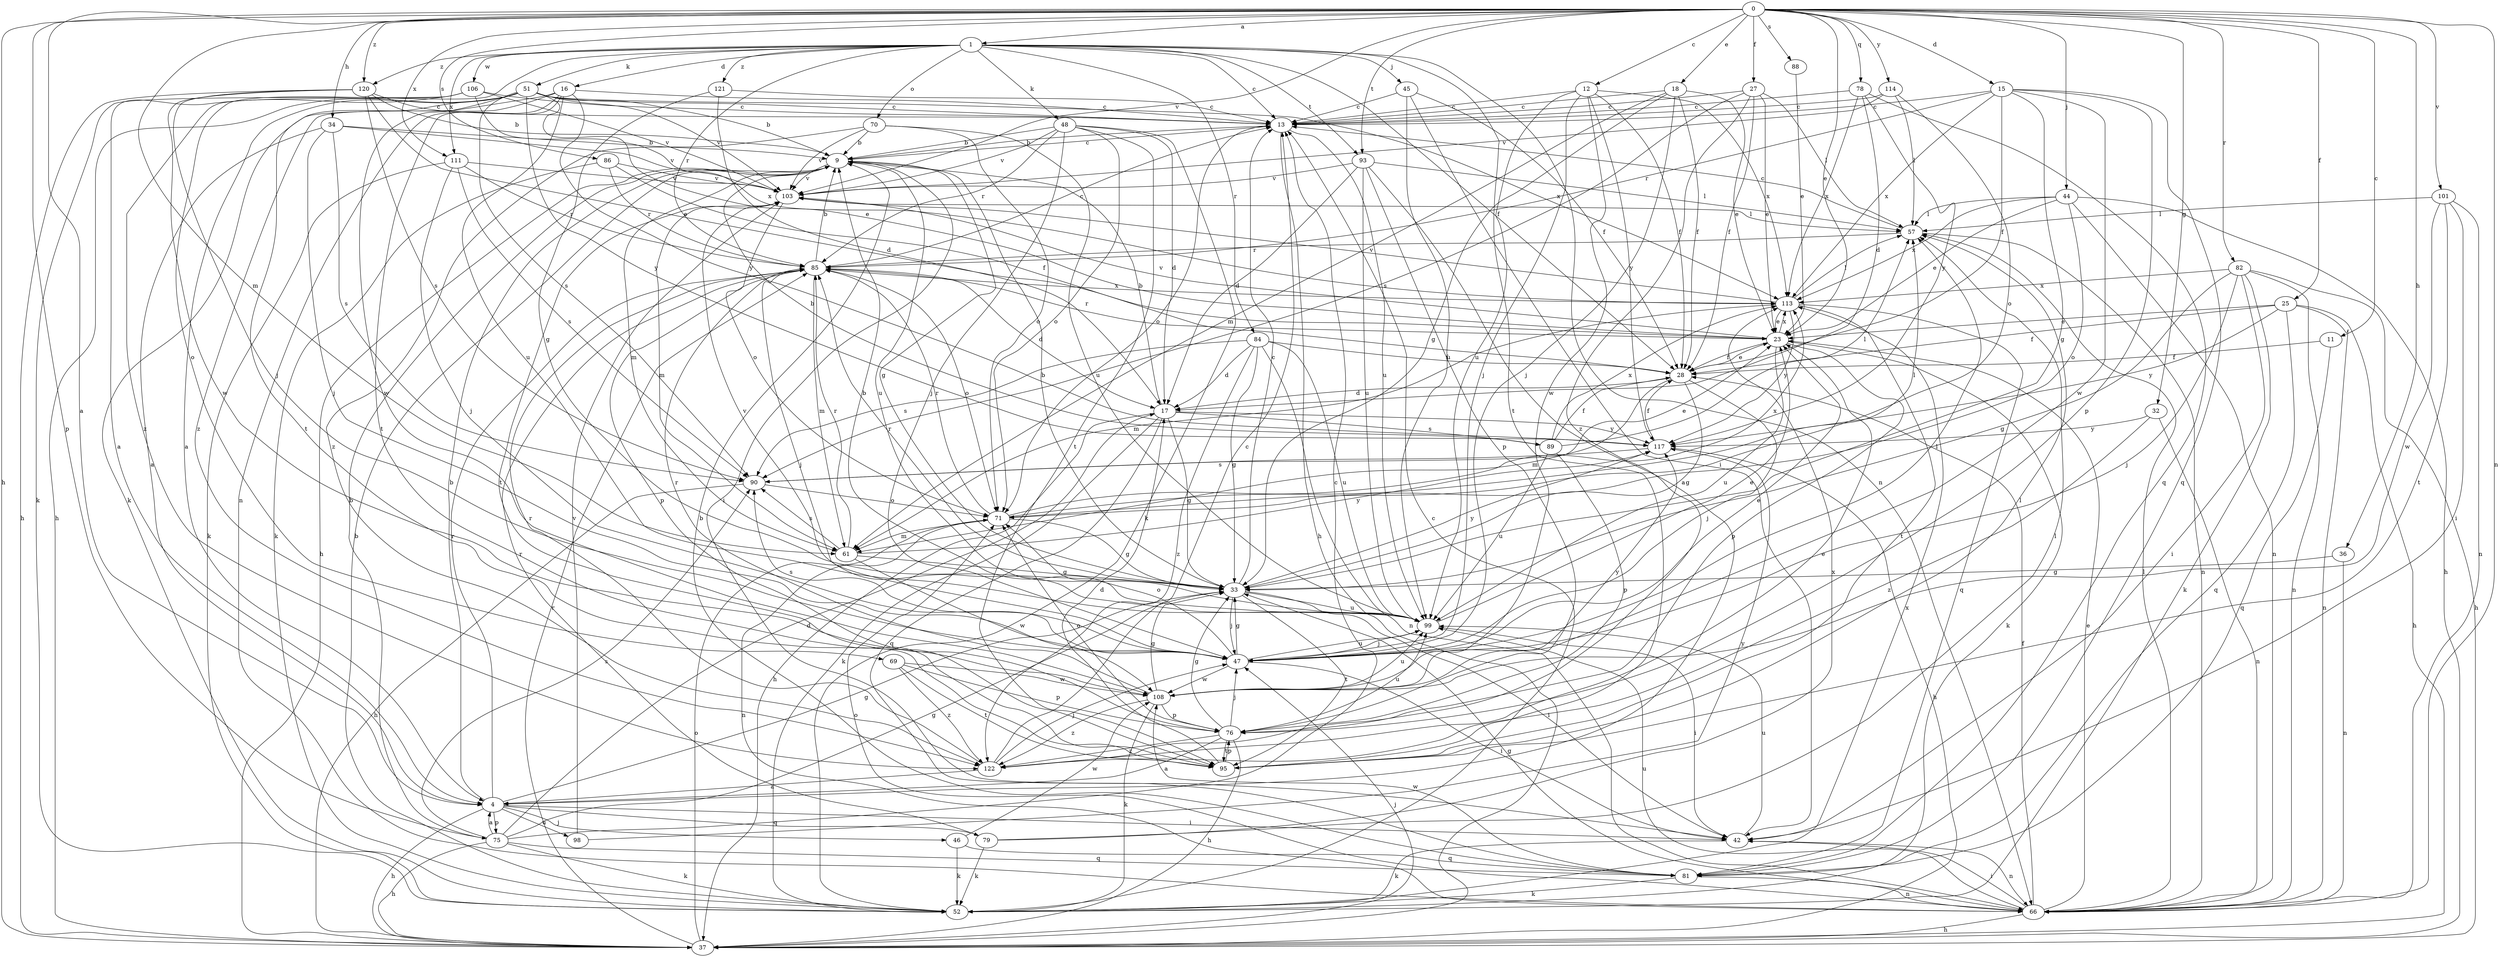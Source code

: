 strict digraph  {
0;
1;
4;
9;
11;
12;
13;
15;
16;
17;
18;
23;
25;
27;
28;
32;
33;
34;
36;
37;
42;
44;
45;
46;
47;
48;
51;
52;
57;
61;
66;
69;
70;
71;
75;
76;
78;
79;
81;
82;
84;
85;
86;
88;
89;
90;
93;
95;
98;
99;
101;
103;
106;
108;
111;
113;
114;
117;
120;
121;
122;
0 -> 1  [label=a];
0 -> 4  [label=a];
0 -> 11  [label=c];
0 -> 12  [label=c];
0 -> 15  [label=d];
0 -> 18  [label=e];
0 -> 23  [label=e];
0 -> 25  [label=f];
0 -> 27  [label=f];
0 -> 32  [label=g];
0 -> 34  [label=h];
0 -> 36  [label=h];
0 -> 37  [label=h];
0 -> 44  [label=j];
0 -> 61  [label=m];
0 -> 66  [label=n];
0 -> 75  [label=p];
0 -> 78  [label=q];
0 -> 82  [label=r];
0 -> 86  [label=s];
0 -> 88  [label=s];
0 -> 93  [label=t];
0 -> 101  [label=v];
0 -> 103  [label=v];
0 -> 111  [label=x];
0 -> 114  [label=y];
0 -> 120  [label=z];
1 -> 13  [label=c];
1 -> 16  [label=d];
1 -> 28  [label=f];
1 -> 45  [label=j];
1 -> 48  [label=k];
1 -> 51  [label=k];
1 -> 66  [label=n];
1 -> 69  [label=o];
1 -> 70  [label=o];
1 -> 84  [label=r];
1 -> 85  [label=r];
1 -> 93  [label=t];
1 -> 95  [label=t];
1 -> 106  [label=w];
1 -> 111  [label=x];
1 -> 120  [label=z];
1 -> 121  [label=z];
4 -> 9  [label=b];
4 -> 33  [label=g];
4 -> 37  [label=h];
4 -> 42  [label=i];
4 -> 46  [label=j];
4 -> 75  [label=p];
4 -> 79  [label=q];
4 -> 85  [label=r];
4 -> 98  [label=u];
9 -> 13  [label=c];
9 -> 33  [label=g];
9 -> 37  [label=h];
9 -> 42  [label=i];
9 -> 61  [label=m];
9 -> 99  [label=u];
9 -> 103  [label=v];
11 -> 28  [label=f];
11 -> 81  [label=q];
12 -> 13  [label=c];
12 -> 28  [label=f];
12 -> 47  [label=j];
12 -> 99  [label=u];
12 -> 108  [label=w];
12 -> 113  [label=x];
12 -> 117  [label=y];
13 -> 9  [label=b];
13 -> 37  [label=h];
13 -> 71  [label=o];
13 -> 99  [label=u];
15 -> 13  [label=c];
15 -> 28  [label=f];
15 -> 33  [label=g];
15 -> 76  [label=p];
15 -> 81  [label=q];
15 -> 85  [label=r];
15 -> 108  [label=w];
15 -> 113  [label=x];
16 -> 13  [label=c];
16 -> 52  [label=k];
16 -> 66  [label=n];
16 -> 95  [label=t];
16 -> 99  [label=u];
16 -> 117  [label=y];
16 -> 122  [label=z];
17 -> 9  [label=b];
17 -> 33  [label=g];
17 -> 37  [label=h];
17 -> 52  [label=k];
17 -> 81  [label=q];
17 -> 89  [label=s];
17 -> 117  [label=y];
18 -> 13  [label=c];
18 -> 23  [label=e];
18 -> 28  [label=f];
18 -> 33  [label=g];
18 -> 47  [label=j];
18 -> 61  [label=m];
23 -> 28  [label=f];
23 -> 52  [label=k];
23 -> 76  [label=p];
23 -> 85  [label=r];
23 -> 99  [label=u];
23 -> 103  [label=v];
23 -> 113  [label=x];
25 -> 23  [label=e];
25 -> 28  [label=f];
25 -> 37  [label=h];
25 -> 66  [label=n];
25 -> 81  [label=q];
25 -> 117  [label=y];
27 -> 13  [label=c];
27 -> 23  [label=e];
27 -> 28  [label=f];
27 -> 57  [label=l];
27 -> 90  [label=s];
27 -> 122  [label=z];
28 -> 17  [label=d];
28 -> 23  [label=e];
28 -> 33  [label=g];
28 -> 47  [label=j];
28 -> 61  [label=m];
32 -> 66  [label=n];
32 -> 117  [label=y];
32 -> 122  [label=z];
33 -> 9  [label=b];
33 -> 13  [label=c];
33 -> 42  [label=i];
33 -> 47  [label=j];
33 -> 85  [label=r];
33 -> 95  [label=t];
33 -> 99  [label=u];
33 -> 117  [label=y];
34 -> 4  [label=a];
34 -> 9  [label=b];
34 -> 47  [label=j];
34 -> 90  [label=s];
34 -> 103  [label=v];
36 -> 33  [label=g];
36 -> 66  [label=n];
37 -> 47  [label=j];
37 -> 71  [label=o];
37 -> 85  [label=r];
42 -> 52  [label=k];
42 -> 66  [label=n];
42 -> 99  [label=u];
44 -> 23  [label=e];
44 -> 37  [label=h];
44 -> 57  [label=l];
44 -> 66  [label=n];
44 -> 71  [label=o];
44 -> 113  [label=x];
45 -> 13  [label=c];
45 -> 28  [label=f];
45 -> 42  [label=i];
45 -> 99  [label=u];
46 -> 52  [label=k];
46 -> 81  [label=q];
46 -> 108  [label=w];
47 -> 23  [label=e];
47 -> 33  [label=g];
47 -> 42  [label=i];
47 -> 57  [label=l];
47 -> 71  [label=o];
47 -> 90  [label=s];
47 -> 99  [label=u];
47 -> 108  [label=w];
48 -> 9  [label=b];
48 -> 17  [label=d];
48 -> 47  [label=j];
48 -> 52  [label=k];
48 -> 71  [label=o];
48 -> 85  [label=r];
48 -> 95  [label=t];
48 -> 103  [label=v];
51 -> 4  [label=a];
51 -> 9  [label=b];
51 -> 13  [label=c];
51 -> 23  [label=e];
51 -> 37  [label=h];
51 -> 90  [label=s];
51 -> 95  [label=t];
51 -> 103  [label=v];
51 -> 108  [label=w];
51 -> 113  [label=x];
51 -> 117  [label=y];
52 -> 9  [label=b];
52 -> 13  [label=c];
52 -> 113  [label=x];
57 -> 13  [label=c];
57 -> 66  [label=n];
57 -> 85  [label=r];
61 -> 33  [label=g];
61 -> 85  [label=r];
61 -> 90  [label=s];
61 -> 108  [label=w];
61 -> 117  [label=y];
66 -> 23  [label=e];
66 -> 28  [label=f];
66 -> 33  [label=g];
66 -> 37  [label=h];
66 -> 42  [label=i];
66 -> 57  [label=l];
66 -> 71  [label=o];
66 -> 99  [label=u];
69 -> 76  [label=p];
69 -> 95  [label=t];
69 -> 108  [label=w];
69 -> 122  [label=z];
70 -> 9  [label=b];
70 -> 71  [label=o];
70 -> 99  [label=u];
70 -> 103  [label=v];
70 -> 122  [label=z];
71 -> 33  [label=g];
71 -> 57  [label=l];
71 -> 61  [label=m];
71 -> 66  [label=n];
71 -> 85  [label=r];
71 -> 113  [label=x];
75 -> 4  [label=a];
75 -> 9  [label=b];
75 -> 13  [label=c];
75 -> 17  [label=d];
75 -> 33  [label=g];
75 -> 37  [label=h];
75 -> 52  [label=k];
75 -> 81  [label=q];
75 -> 90  [label=s];
76 -> 4  [label=a];
76 -> 33  [label=g];
76 -> 37  [label=h];
76 -> 47  [label=j];
76 -> 71  [label=o];
76 -> 95  [label=t];
76 -> 99  [label=u];
76 -> 122  [label=z];
78 -> 13  [label=c];
78 -> 17  [label=d];
78 -> 81  [label=q];
78 -> 113  [label=x];
78 -> 117  [label=y];
79 -> 52  [label=k];
79 -> 57  [label=l];
79 -> 85  [label=r];
79 -> 113  [label=x];
81 -> 9  [label=b];
81 -> 52  [label=k];
81 -> 66  [label=n];
81 -> 108  [label=w];
82 -> 33  [label=g];
82 -> 37  [label=h];
82 -> 42  [label=i];
82 -> 47  [label=j];
82 -> 52  [label=k];
82 -> 66  [label=n];
82 -> 113  [label=x];
84 -> 17  [label=d];
84 -> 28  [label=f];
84 -> 33  [label=g];
84 -> 66  [label=n];
84 -> 90  [label=s];
84 -> 99  [label=u];
84 -> 122  [label=z];
85 -> 9  [label=b];
85 -> 13  [label=c];
85 -> 17  [label=d];
85 -> 47  [label=j];
85 -> 61  [label=m];
85 -> 71  [label=o];
85 -> 76  [label=p];
85 -> 113  [label=x];
86 -> 28  [label=f];
86 -> 52  [label=k];
86 -> 85  [label=r];
86 -> 103  [label=v];
88 -> 23  [label=e];
89 -> 9  [label=b];
89 -> 28  [label=f];
89 -> 57  [label=l];
89 -> 76  [label=p];
89 -> 99  [label=u];
89 -> 113  [label=x];
90 -> 23  [label=e];
90 -> 37  [label=h];
90 -> 71  [label=o];
93 -> 4  [label=a];
93 -> 17  [label=d];
93 -> 57  [label=l];
93 -> 76  [label=p];
93 -> 99  [label=u];
93 -> 103  [label=v];
95 -> 17  [label=d];
95 -> 57  [label=l];
95 -> 76  [label=p];
98 -> 103  [label=v];
98 -> 117  [label=y];
99 -> 9  [label=b];
99 -> 23  [label=e];
99 -> 42  [label=i];
99 -> 47  [label=j];
99 -> 103  [label=v];
101 -> 42  [label=i];
101 -> 57  [label=l];
101 -> 66  [label=n];
101 -> 95  [label=t];
101 -> 108  [label=w];
103 -> 57  [label=l];
103 -> 61  [label=m];
103 -> 71  [label=o];
103 -> 95  [label=t];
106 -> 4  [label=a];
106 -> 13  [label=c];
106 -> 52  [label=k];
106 -> 103  [label=v];
106 -> 113  [label=x];
106 -> 122  [label=z];
108 -> 33  [label=g];
108 -> 52  [label=k];
108 -> 76  [label=p];
108 -> 85  [label=r];
108 -> 99  [label=u];
108 -> 117  [label=y];
108 -> 122  [label=z];
111 -> 47  [label=j];
111 -> 52  [label=k];
111 -> 85  [label=r];
111 -> 90  [label=s];
111 -> 103  [label=v];
113 -> 23  [label=e];
113 -> 57  [label=l];
113 -> 61  [label=m];
113 -> 81  [label=q];
113 -> 95  [label=t];
113 -> 103  [label=v];
113 -> 117  [label=y];
114 -> 13  [label=c];
114 -> 57  [label=l];
114 -> 71  [label=o];
114 -> 103  [label=v];
117 -> 28  [label=f];
117 -> 37  [label=h];
117 -> 90  [label=s];
120 -> 9  [label=b];
120 -> 13  [label=c];
120 -> 23  [label=e];
120 -> 37  [label=h];
120 -> 47  [label=j];
120 -> 90  [label=s];
120 -> 108  [label=w];
121 -> 13  [label=c];
121 -> 17  [label=d];
121 -> 33  [label=g];
122 -> 4  [label=a];
122 -> 13  [label=c];
122 -> 23  [label=e];
122 -> 47  [label=j];
122 -> 85  [label=r];
}
